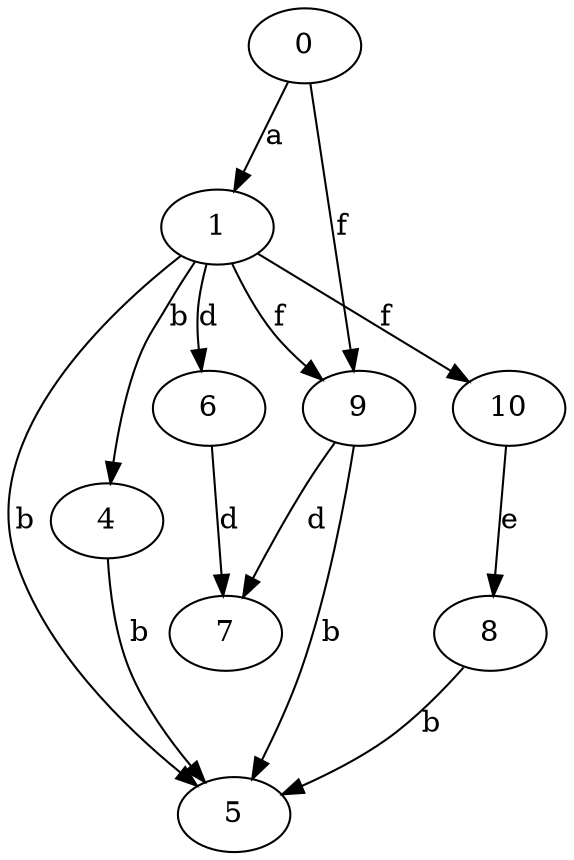 strict digraph  {
1;
0;
4;
5;
6;
7;
8;
9;
10;
1 -> 4  [label=b];
1 -> 5  [label=b];
1 -> 6  [label=d];
1 -> 9  [label=f];
1 -> 10  [label=f];
0 -> 1  [label=a];
0 -> 9  [label=f];
4 -> 5  [label=b];
6 -> 7  [label=d];
8 -> 5  [label=b];
9 -> 5  [label=b];
9 -> 7  [label=d];
10 -> 8  [label=e];
}
